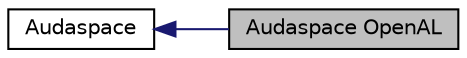digraph structs
{
  edge [fontname="Helvetica",fontsize="10",labelfontname="Helvetica",labelfontsize="10"];
  node [fontname="Helvetica",fontsize="10",shape=record];
  rankdir=LR;
  Node0 [label="Audaspace OpenAL",height=0.2,width=0.4,color="black", fillcolor="grey75", style="filled" fontcolor="black"];
  Node1 [label="Audaspace",height=0.2,width=0.4,color="black", fillcolor="white", style="filled",URL="$d0/d62/group__audaspace.html"];
  Node1->Node0 [shape=plaintext, color="midnightblue", dir="back", style="solid"];
}
